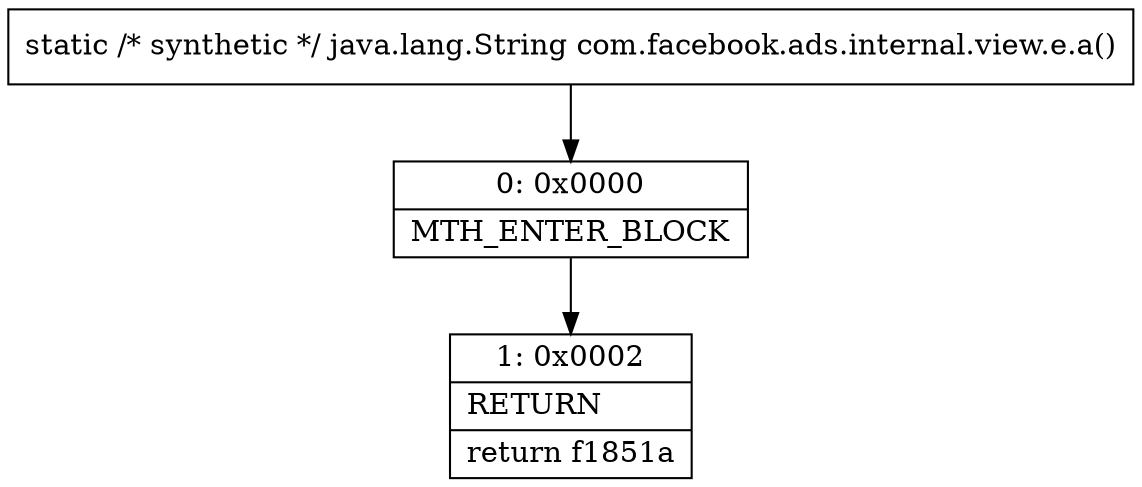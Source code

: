 digraph "CFG forcom.facebook.ads.internal.view.e.a()Ljava\/lang\/String;" {
Node_0 [shape=record,label="{0\:\ 0x0000|MTH_ENTER_BLOCK\l}"];
Node_1 [shape=record,label="{1\:\ 0x0002|RETURN\l|return f1851a\l}"];
MethodNode[shape=record,label="{static \/* synthetic *\/ java.lang.String com.facebook.ads.internal.view.e.a() }"];
MethodNode -> Node_0;
Node_0 -> Node_1;
}

